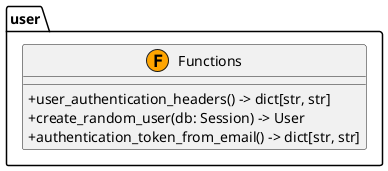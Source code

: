 @startuml
skinparam classAttributeIconSize 0

package "user" {
  class Functions <<(F,orange)>> {
    + user_authentication_headers() -> dict[str, str]
    + create_random_user(db: Session) -> User
    + authentication_token_from_email() -> dict[str, str]
  }
}

' Relationships
@enduml